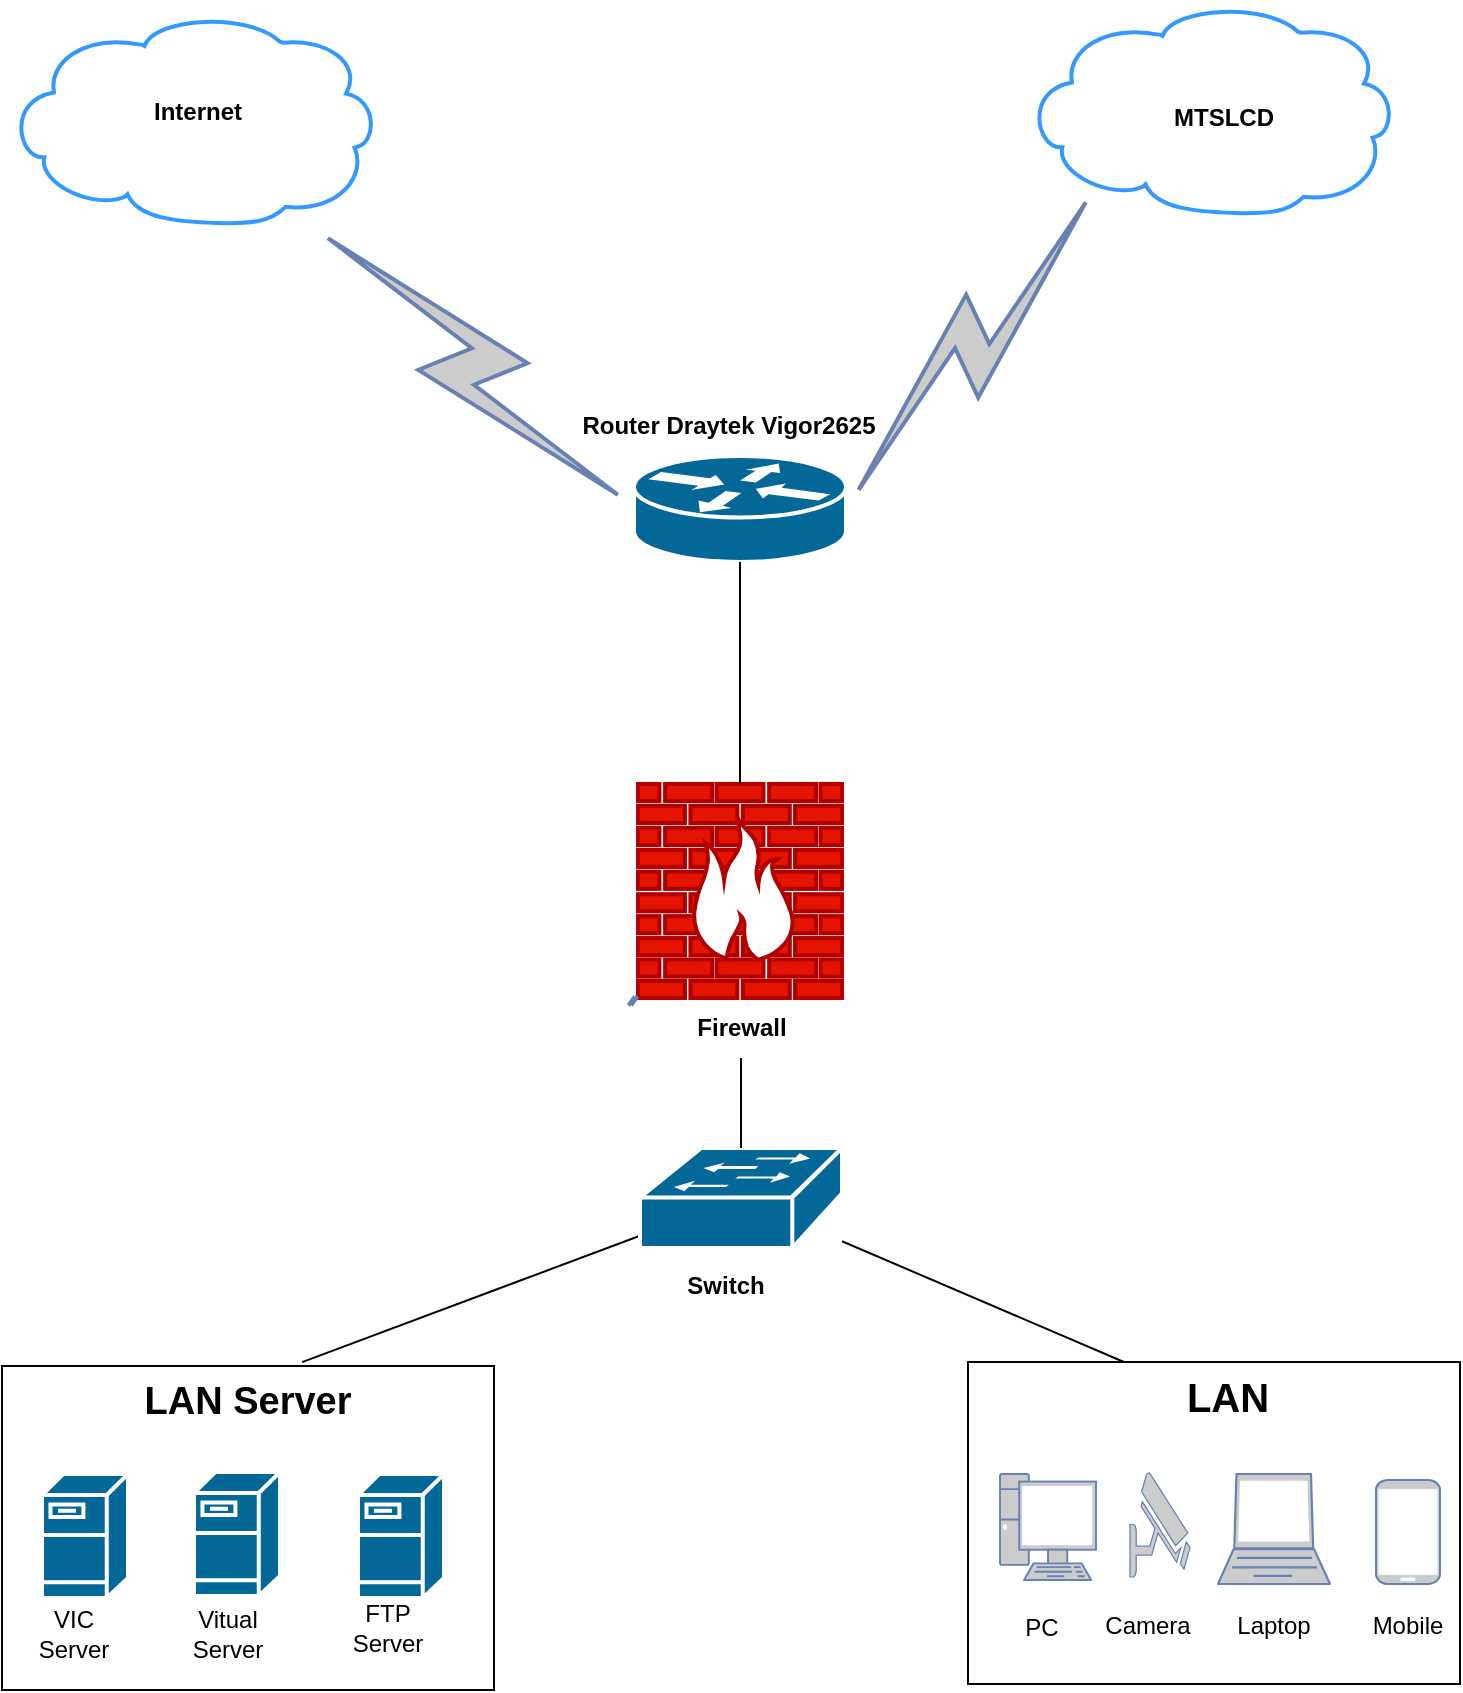 <mxfile version="20.0.1" type="github">
  <diagram id="INZySs0cjXDZFRDGY-CA" name="Page-1">
    <mxGraphModel dx="862" dy="450" grid="0" gridSize="10" guides="1" tooltips="1" connect="1" arrows="1" fold="1" page="1" pageScale="1" pageWidth="850" pageHeight="1100" math="0" shadow="0">
      <root>
        <mxCell id="0" />
        <mxCell id="1" parent="0" />
        <mxCell id="ksOG_NAHe54KqmvVW3Z6-2" value="" style="shape=mxgraph.cisco.storage.cloud;sketch=0;html=1;pointerEvents=1;dashed=0;fillColor=none;strokeColor=#3399FF;strokeWidth=2;verticalLabelPosition=bottom;verticalAlign=top;align=center;outlineConnect=0;labelBackgroundColor=#FFFFFF;" parent="1" vertex="1">
          <mxGeometry x="63" y="26" width="186" height="106" as="geometry" />
        </mxCell>
        <mxCell id="ksOG_NAHe54KqmvVW3Z6-3" value="" style="shape=mxgraph.cisco.storage.cloud;sketch=0;html=1;pointerEvents=1;dashed=0;fillColor=none;strokeColor=#3399FF;strokeWidth=2;verticalLabelPosition=bottom;verticalAlign=top;align=center;outlineConnect=0;labelBackgroundColor=#FFFFFF;" parent="1" vertex="1">
          <mxGeometry x="572" y="21" width="186" height="106" as="geometry" />
        </mxCell>
        <mxCell id="ksOG_NAHe54KqmvVW3Z6-4" value="" style="html=1;outlineConnect=0;fillColor=#CCCCCC;strokeColor=#6881B3;gradientColor=none;gradientDirection=north;strokeWidth=2;shape=mxgraph.networks.comm_link_edge;html=1;rounded=0;endArrow=none;endFill=0;startArrow=none;entryX=0.2;entryY=0.87;entryDx=0;entryDy=0;entryPerimeter=0;" parent="1" source="IQK5bE5k7hGeqUtAVL-e-1" target="ksOG_NAHe54KqmvVW3Z6-3" edge="1">
          <mxGeometry width="100" height="100" relative="1" as="geometry">
            <mxPoint x="374" y="300" as="sourcePoint" />
            <mxPoint x="474" y="200" as="targetPoint" />
            <Array as="points">
              <mxPoint x="641" y="268" />
            </Array>
          </mxGeometry>
        </mxCell>
        <mxCell id="ksOG_NAHe54KqmvVW3Z6-1" value="" style="fontColor=#ffffff;verticalAlign=top;verticalLabelPosition=bottom;labelPosition=center;align=center;html=1;outlineConnect=0;fillColor=#e51400;strokeColor=#B20000;gradientDirection=north;strokeWidth=2;shape=mxgraph.networks.firewall;labelBackgroundColor=#FFFFFF;" parent="1" vertex="1">
          <mxGeometry x="379" y="412" width="102" height="107" as="geometry" />
        </mxCell>
        <mxCell id="ksOG_NAHe54KqmvVW3Z6-5" value="" style="html=1;outlineConnect=0;fillColor=#CCCCCC;strokeColor=#6881B3;gradientColor=none;gradientDirection=north;strokeWidth=2;shape=mxgraph.networks.comm_link_edge;html=1;rounded=0;endArrow=none;endFill=0;" parent="1" target="ksOG_NAHe54KqmvVW3Z6-1" edge="1">
          <mxGeometry width="100" height="100" relative="1" as="geometry">
            <mxPoint x="374" y="523" as="sourcePoint" />
            <mxPoint x="474" y="423" as="targetPoint" />
          </mxGeometry>
        </mxCell>
        <mxCell id="ksOG_NAHe54KqmvVW3Z6-6" value="" style="html=1;outlineConnect=0;fillColor=#CCCCCC;strokeColor=#6881B3;gradientColor=none;gradientDirection=north;strokeWidth=2;shape=mxgraph.networks.comm_link_edge;html=1;rounded=0;endArrow=none;endFill=0;entryX=0;entryY=0.5;entryDx=0;entryDy=0;entryPerimeter=0;" parent="1" source="ksOG_NAHe54KqmvVW3Z6-2" target="IQK5bE5k7hGeqUtAVL-e-1" edge="1">
          <mxGeometry width="100" height="100" relative="1" as="geometry">
            <mxPoint x="374" y="300" as="sourcePoint" />
            <mxPoint x="474" y="200" as="targetPoint" />
          </mxGeometry>
        </mxCell>
        <mxCell id="ksOG_NAHe54KqmvVW3Z6-7" value="" style="verticalLabelPosition=bottom;verticalAlign=top;html=1;shape=mxgraph.basic.rect;fillColor2=none;strokeWidth=1;size=20;indent=5;labelBackgroundColor=#FFFFFF;fillColor=none;" parent="1" vertex="1">
          <mxGeometry x="61" y="703" width="246" height="162" as="geometry" />
        </mxCell>
        <mxCell id="ksOG_NAHe54KqmvVW3Z6-8" value="" style="verticalLabelPosition=bottom;verticalAlign=top;html=1;shape=mxgraph.basic.rect;fillColor2=none;strokeWidth=1;size=20;indent=5;labelBackgroundColor=#FFFFFF;fillColor=none;" parent="1" vertex="1">
          <mxGeometry x="544" y="701" width="246" height="161" as="geometry" />
        </mxCell>
        <mxCell id="ksOG_NAHe54KqmvVW3Z6-14" value="&lt;b style=&quot;background-color: rgb(255 , 255 , 255)&quot;&gt;&lt;font style=&quot;font-size: 19px&quot;&gt;LAN Server&lt;/font&gt;&lt;/b&gt;" style="text;html=1;strokeColor=none;fillColor=none;align=center;verticalAlign=middle;whiteSpace=wrap;rounded=0;labelBackgroundColor=#FFFFFF;" parent="1" vertex="1">
          <mxGeometry x="127" y="706" width="114" height="30" as="geometry" />
        </mxCell>
        <mxCell id="ksOG_NAHe54KqmvVW3Z6-15" value="&lt;b&gt;MTSLCD&lt;/b&gt;" style="text;html=1;strokeColor=none;fillColor=none;align=center;verticalAlign=middle;whiteSpace=wrap;rounded=0;labelBackgroundColor=#FFFFFF;" parent="1" vertex="1">
          <mxGeometry x="642" y="64" width="60" height="30" as="geometry" />
        </mxCell>
        <mxCell id="ksOG_NAHe54KqmvVW3Z6-16" value="&lt;b&gt;Internet&lt;/b&gt;" style="text;html=1;strokeColor=none;fillColor=none;align=center;verticalAlign=middle;whiteSpace=wrap;rounded=0;labelBackgroundColor=#FFFFFF;" parent="1" vertex="1">
          <mxGeometry x="129" y="61" width="60" height="30" as="geometry" />
        </mxCell>
        <mxCell id="ksOG_NAHe54KqmvVW3Z6-17" value="&lt;span style=&quot;font-size: 20px&quot;&gt;&lt;b&gt;LAN&lt;/b&gt;&lt;/span&gt;" style="text;html=1;strokeColor=none;fillColor=none;align=center;verticalAlign=middle;whiteSpace=wrap;rounded=0;labelBackgroundColor=#FFFFFF;" parent="1" vertex="1">
          <mxGeometry x="617" y="703" width="114" height="30" as="geometry" />
        </mxCell>
        <mxCell id="ksOG_NAHe54KqmvVW3Z6-18" value="" style="shape=mxgraph.cisco.servers.fileserver;sketch=0;html=1;pointerEvents=1;dashed=0;fillColor=#036897;strokeColor=#ffffff;strokeWidth=2;verticalLabelPosition=bottom;verticalAlign=top;align=center;outlineConnect=0;labelBackgroundColor=#FFFFFF;" parent="1" vertex="1">
          <mxGeometry x="81" y="757" width="43" height="62" as="geometry" />
        </mxCell>
        <mxCell id="ksOG_NAHe54KqmvVW3Z6-19" value="" style="shape=mxgraph.cisco.servers.fileserver;sketch=0;html=1;pointerEvents=1;dashed=0;fillColor=#036897;strokeColor=#ffffff;strokeWidth=2;verticalLabelPosition=bottom;verticalAlign=top;align=center;outlineConnect=0;labelBackgroundColor=#FFFFFF;" parent="1" vertex="1">
          <mxGeometry x="157" y="756" width="43" height="62" as="geometry" />
        </mxCell>
        <mxCell id="ksOG_NAHe54KqmvVW3Z6-20" value="" style="shape=mxgraph.cisco.servers.fileserver;sketch=0;html=1;pointerEvents=1;dashed=0;fillColor=#036897;strokeColor=#ffffff;strokeWidth=2;verticalLabelPosition=bottom;verticalAlign=top;align=center;outlineConnect=0;labelBackgroundColor=#FFFFFF;" parent="1" vertex="1">
          <mxGeometry x="239" y="757" width="43" height="62" as="geometry" />
        </mxCell>
        <mxCell id="ksOG_NAHe54KqmvVW3Z6-21" value="" style="fontColor=#0066CC;verticalAlign=top;verticalLabelPosition=bottom;labelPosition=center;align=center;html=1;outlineConnect=0;fillColor=#CCCCCC;strokeColor=#6881B3;gradientColor=none;gradientDirection=north;strokeWidth=2;shape=mxgraph.networks.pc;labelBackgroundColor=#FFFFFF;" parent="1" vertex="1">
          <mxGeometry x="560" y="757" width="48" height="53" as="geometry" />
        </mxCell>
        <mxCell id="ksOG_NAHe54KqmvVW3Z6-22" value="" style="fontColor=#0066CC;verticalAlign=top;verticalLabelPosition=bottom;labelPosition=center;align=center;html=1;outlineConnect=0;fillColor=#CCCCCC;strokeColor=#6881B3;gradientColor=none;gradientDirection=north;strokeWidth=2;shape=mxgraph.networks.security_camera;labelBackgroundColor=#FFFFFF;" parent="1" vertex="1">
          <mxGeometry x="625" y="756" width="30" height="52.5" as="geometry" />
        </mxCell>
        <mxCell id="ksOG_NAHe54KqmvVW3Z6-23" value="" style="fontColor=#0066CC;verticalAlign=top;verticalLabelPosition=bottom;labelPosition=center;align=center;html=1;outlineConnect=0;fillColor=#CCCCCC;strokeColor=#6881B3;gradientColor=none;gradientDirection=north;strokeWidth=2;shape=mxgraph.networks.laptop;labelBackgroundColor=#FFFFFF;" parent="1" vertex="1">
          <mxGeometry x="669" y="757" width="56" height="55" as="geometry" />
        </mxCell>
        <mxCell id="ksOG_NAHe54KqmvVW3Z6-24" value="" style="fontColor=#0066CC;verticalAlign=top;verticalLabelPosition=bottom;labelPosition=center;align=center;html=1;outlineConnect=0;fillColor=#CCCCCC;strokeColor=#6881B3;gradientColor=none;gradientDirection=north;strokeWidth=2;shape=mxgraph.networks.mobile;labelBackgroundColor=#FFFFFF;" parent="1" vertex="1">
          <mxGeometry x="748" y="760" width="32" height="52" as="geometry" />
        </mxCell>
        <mxCell id="ksOG_NAHe54KqmvVW3Z6-25" value="FTP Server" style="text;html=1;strokeColor=none;fillColor=none;align=center;verticalAlign=middle;whiteSpace=wrap;rounded=0;labelBackgroundColor=#FFFFFF;" parent="1" vertex="1">
          <mxGeometry x="224" y="819" width="60" height="30" as="geometry" />
        </mxCell>
        <mxCell id="ksOG_NAHe54KqmvVW3Z6-26" value="Vitual Server" style="text;html=1;strokeColor=none;fillColor=none;align=center;verticalAlign=middle;whiteSpace=wrap;rounded=0;labelBackgroundColor=#FFFFFF;" parent="1" vertex="1">
          <mxGeometry x="144" y="822" width="60" height="30" as="geometry" />
        </mxCell>
        <mxCell id="ksOG_NAHe54KqmvVW3Z6-27" value="VIC Server" style="text;html=1;strokeColor=none;fillColor=none;align=center;verticalAlign=middle;whiteSpace=wrap;rounded=0;labelBackgroundColor=#FFFFFF;" parent="1" vertex="1">
          <mxGeometry x="67" y="822" width="60" height="30" as="geometry" />
        </mxCell>
        <mxCell id="ksOG_NAHe54KqmvVW3Z6-28" value="PC" style="text;html=1;strokeColor=none;fillColor=none;align=center;verticalAlign=middle;whiteSpace=wrap;rounded=0;labelBackgroundColor=#FFFFFF;" parent="1" vertex="1">
          <mxGeometry x="560" y="819" width="42" height="30" as="geometry" />
        </mxCell>
        <mxCell id="ksOG_NAHe54KqmvVW3Z6-29" value="Camera" style="text;html=1;strokeColor=none;fillColor=none;align=center;verticalAlign=middle;whiteSpace=wrap;rounded=0;labelBackgroundColor=#FFFFFF;" parent="1" vertex="1">
          <mxGeometry x="613" y="818" width="42" height="30" as="geometry" />
        </mxCell>
        <mxCell id="ksOG_NAHe54KqmvVW3Z6-31" value="Laptop" style="text;html=1;strokeColor=none;fillColor=none;align=center;verticalAlign=middle;whiteSpace=wrap;rounded=0;labelBackgroundColor=#FFFFFF;" parent="1" vertex="1">
          <mxGeometry x="676" y="818" width="42" height="30" as="geometry" />
        </mxCell>
        <mxCell id="ksOG_NAHe54KqmvVW3Z6-32" value="Mobile" style="text;html=1;strokeColor=none;fillColor=none;align=center;verticalAlign=middle;whiteSpace=wrap;rounded=0;labelBackgroundColor=#FFFFFF;" parent="1" vertex="1">
          <mxGeometry x="743" y="818" width="42" height="30" as="geometry" />
        </mxCell>
        <mxCell id="ksOG_NAHe54KqmvVW3Z6-34" style="edgeStyle=none;rounded=0;orthogonalLoop=1;jettySize=auto;html=1;entryX=0.317;entryY=0;entryDx=0;entryDy=0;entryPerimeter=0;fontSize=19;endArrow=none;endFill=0;" parent="1" source="ksOG_NAHe54KqmvVW3Z6-33" target="ksOG_NAHe54KqmvVW3Z6-8" edge="1">
          <mxGeometry relative="1" as="geometry" />
        </mxCell>
        <mxCell id="ksOG_NAHe54KqmvVW3Z6-35" style="edgeStyle=none;rounded=0;orthogonalLoop=1;jettySize=auto;html=1;entryX=0.61;entryY=-0.012;entryDx=0;entryDy=0;entryPerimeter=0;fontSize=19;endArrow=none;endFill=0;" parent="1" source="ksOG_NAHe54KqmvVW3Z6-33" target="ksOG_NAHe54KqmvVW3Z6-7" edge="1">
          <mxGeometry relative="1" as="geometry" />
        </mxCell>
        <mxCell id="ksOG_NAHe54KqmvVW3Z6-36" style="edgeStyle=none;rounded=0;orthogonalLoop=1;jettySize=auto;html=1;entryX=0.5;entryY=1;entryDx=0;entryDy=0;entryPerimeter=0;fontSize=19;endArrow=none;endFill=0;startArrow=none;" parent="1" source="ksOG_NAHe54KqmvVW3Z6-37" target="ksOG_NAHe54KqmvVW3Z6-1" edge="1">
          <mxGeometry relative="1" as="geometry" />
        </mxCell>
        <mxCell id="ksOG_NAHe54KqmvVW3Z6-33" value="" style="shape=mxgraph.cisco.switches.workgroup_switch;sketch=0;html=1;pointerEvents=1;dashed=0;fillColor=#036897;strokeColor=#ffffff;strokeWidth=2;verticalLabelPosition=bottom;verticalAlign=top;align=center;outlineConnect=0;labelBackgroundColor=#FFFFFF;fontSize=19;" parent="1" vertex="1">
          <mxGeometry x="380" y="594" width="101" height="50" as="geometry" />
        </mxCell>
        <mxCell id="ksOG_NAHe54KqmvVW3Z6-38" value="&lt;b&gt;Switch&lt;/b&gt;" style="text;html=1;strokeColor=none;fillColor=none;align=center;verticalAlign=middle;whiteSpace=wrap;rounded=0;labelBackgroundColor=#FFFFFF;" parent="1" vertex="1">
          <mxGeometry x="393" y="648" width="60" height="30" as="geometry" />
        </mxCell>
        <mxCell id="IQK5bE5k7hGeqUtAVL-e-1" value="" style="shape=mxgraph.cisco.routers.router;sketch=0;html=1;pointerEvents=1;dashed=0;fillColor=#036897;strokeColor=#ffffff;strokeWidth=2;verticalLabelPosition=bottom;verticalAlign=top;align=center;outlineConnect=0;fontSize=14;" parent="1" vertex="1">
          <mxGeometry x="377" y="248" width="106" height="53" as="geometry" />
        </mxCell>
        <mxCell id="ksOG_NAHe54KqmvVW3Z6-37" value="&lt;b&gt;Firewall&lt;/b&gt;" style="text;html=1;strokeColor=none;fillColor=none;align=center;verticalAlign=middle;whiteSpace=wrap;rounded=0;labelBackgroundColor=#FFFFFF;" parent="1" vertex="1">
          <mxGeometry x="400.5" y="519" width="60" height="30" as="geometry" />
        </mxCell>
        <mxCell id="IQK5bE5k7hGeqUtAVL-e-2" value="" style="edgeStyle=none;rounded=0;orthogonalLoop=1;jettySize=auto;html=1;entryX=0.5;entryY=1;entryDx=0;entryDy=0;entryPerimeter=0;fontSize=19;endArrow=none;endFill=0;" parent="1" source="ksOG_NAHe54KqmvVW3Z6-33" target="ksOG_NAHe54KqmvVW3Z6-37" edge="1">
          <mxGeometry relative="1" as="geometry">
            <mxPoint x="430.375" y="594" as="sourcePoint" />
            <mxPoint x="430" y="519" as="targetPoint" />
          </mxGeometry>
        </mxCell>
        <mxCell id="IQK5bE5k7hGeqUtAVL-e-3" value="" style="endArrow=none;html=1;rounded=0;fontSize=14;entryX=0.5;entryY=1;entryDx=0;entryDy=0;entryPerimeter=0;exitX=0.5;exitY=0;exitDx=0;exitDy=0;exitPerimeter=0;" parent="1" source="ksOG_NAHe54KqmvVW3Z6-1" target="IQK5bE5k7hGeqUtAVL-e-1" edge="1">
          <mxGeometry width="50" height="50" relative="1" as="geometry">
            <mxPoint x="399" y="407" as="sourcePoint" />
            <mxPoint x="449" y="357" as="targetPoint" />
          </mxGeometry>
        </mxCell>
        <mxCell id="IQK5bE5k7hGeqUtAVL-e-4" value="&lt;b&gt;Router Draytek Vigor2625&lt;/b&gt;" style="text;html=1;strokeColor=none;fillColor=none;align=center;verticalAlign=middle;whiteSpace=wrap;rounded=0;labelBackgroundColor=#FFFFFF;" parent="1" vertex="1">
          <mxGeometry x="346" y="218" width="157" height="30" as="geometry" />
        </mxCell>
      </root>
    </mxGraphModel>
  </diagram>
</mxfile>
